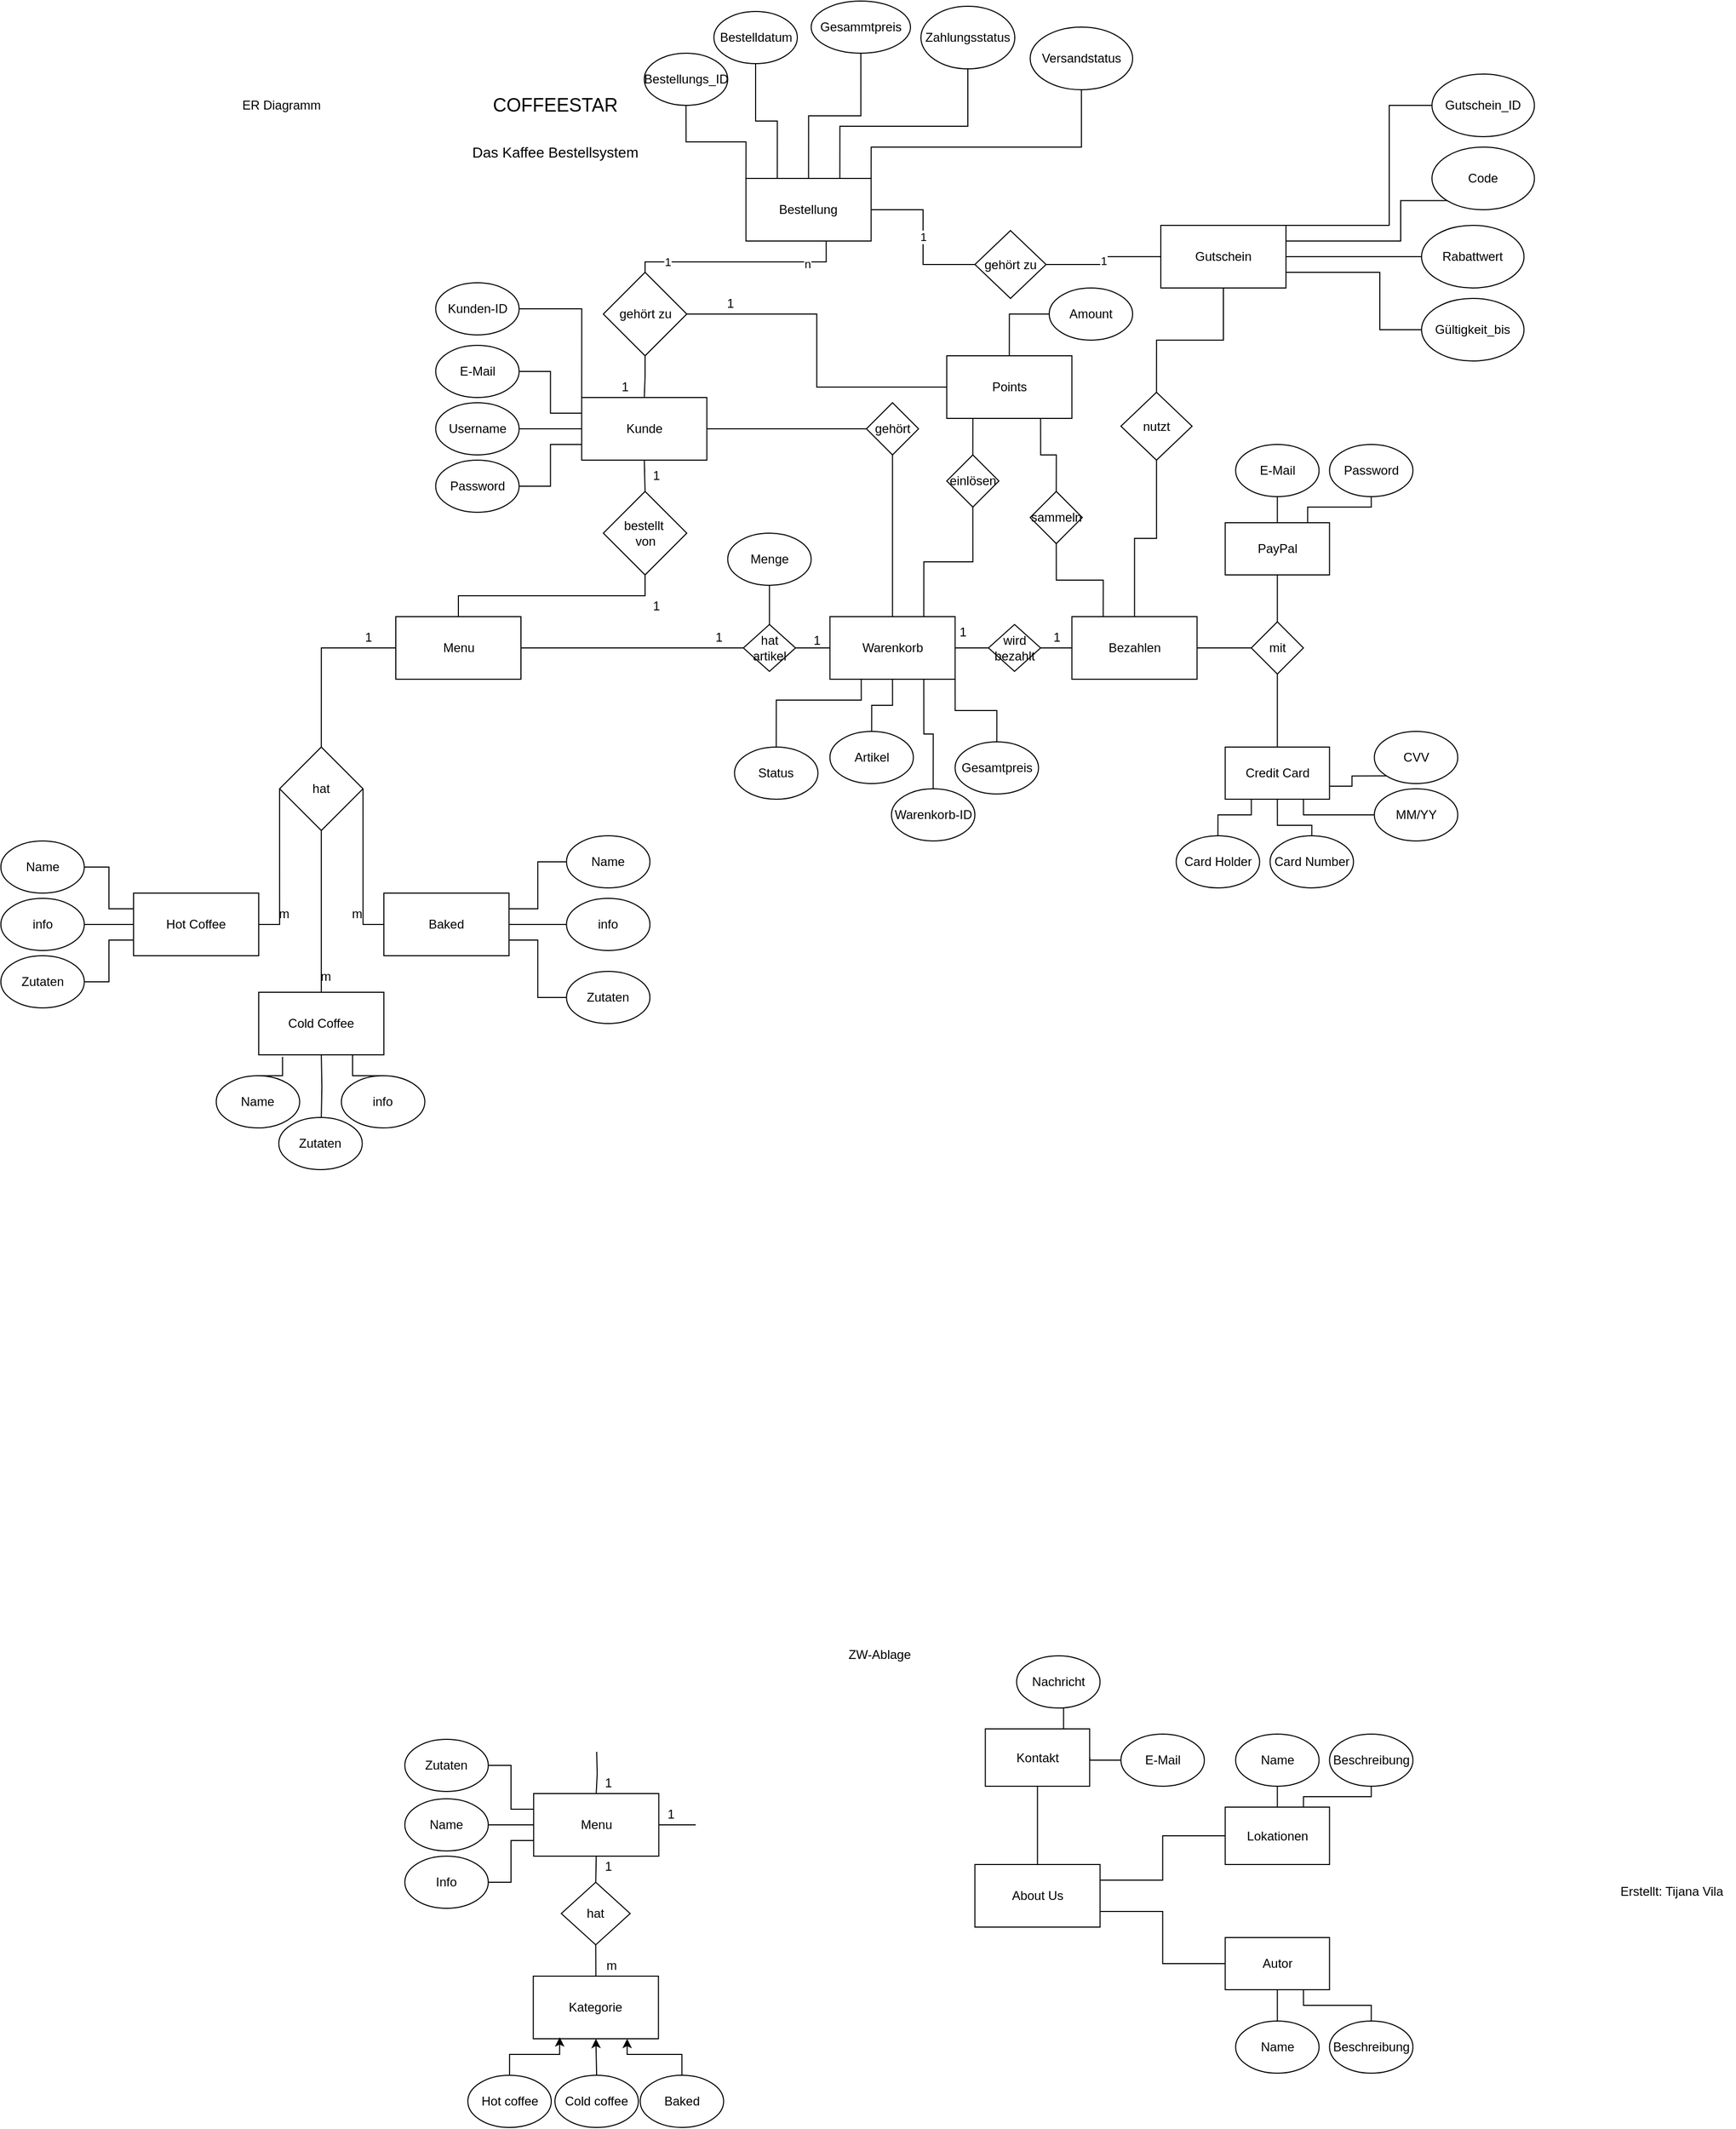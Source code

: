 <mxfile version="24.7.8">
  <diagram name="Seite-1" id="2KlpbFNLpPRCkA5q6hw1">
    <mxGraphModel dx="1461" dy="944" grid="1" gridSize="10" guides="1" tooltips="1" connect="1" arrows="1" fold="1" page="1" pageScale="1" pageWidth="827" pageHeight="1169" math="0" shadow="0">
      <root>
        <mxCell id="0" />
        <mxCell id="1" parent="0" />
        <mxCell id="XH3UUTxQaEEy5l26Y9SA-1" value="&lt;font style=&quot;font-size: 18px;&quot;&gt;COFFEESTAR&lt;/font&gt;" style="text;html=1;align=center;verticalAlign=middle;whiteSpace=wrap;rounded=0;" parent="1" vertex="1">
          <mxGeometry x="326.5" y="80" width="305" height="40" as="geometry" />
        </mxCell>
        <mxCell id="XH3UUTxQaEEy5l26Y9SA-2" value="&lt;font style=&quot;font-size: 14px;&quot;&gt;Das Kaffee Bestellsystem&lt;/font&gt;" style="text;html=1;align=center;verticalAlign=middle;whiteSpace=wrap;rounded=0;" parent="1" vertex="1">
          <mxGeometry x="322.75" y="130" width="312.5" height="30" as="geometry" />
        </mxCell>
        <mxCell id="XH3UUTxQaEEy5l26Y9SA-3" value="ER Diagramm" style="text;html=1;align=center;verticalAlign=middle;whiteSpace=wrap;rounded=0;" parent="1" vertex="1">
          <mxGeometry x="166.5" y="85" width="100" height="30" as="geometry" />
        </mxCell>
        <mxCell id="XH3UUTxQaEEy5l26Y9SA-23" style="edgeStyle=orthogonalEdgeStyle;rounded=0;orthogonalLoop=1;jettySize=auto;html=1;exitX=0.5;exitY=1;exitDx=0;exitDy=0;entryX=0.5;entryY=0;entryDx=0;entryDy=0;endArrow=none;endFill=0;" parent="1" source="XH3UUTxQaEEy5l26Y9SA-4" target="XH3UUTxQaEEy5l26Y9SA-22" edge="1">
          <mxGeometry relative="1" as="geometry" />
        </mxCell>
        <mxCell id="XH3UUTxQaEEy5l26Y9SA-105" style="edgeStyle=orthogonalEdgeStyle;rounded=0;orthogonalLoop=1;jettySize=auto;html=1;exitX=1;exitY=0.5;exitDx=0;exitDy=0;entryX=0;entryY=0.5;entryDx=0;entryDy=0;endArrow=none;endFill=0;" parent="1" source="XH3UUTxQaEEy5l26Y9SA-4" target="XH3UUTxQaEEy5l26Y9SA-104" edge="1">
          <mxGeometry relative="1" as="geometry" />
        </mxCell>
        <mxCell id="XH3UUTxQaEEy5l26Y9SA-4" value="Kunde" style="rounded=0;whiteSpace=wrap;html=1;" parent="1" vertex="1">
          <mxGeometry x="504.75" y="380" width="120" height="60" as="geometry" />
        </mxCell>
        <mxCell id="XH3UUTxQaEEy5l26Y9SA-100" style="edgeStyle=orthogonalEdgeStyle;rounded=0;orthogonalLoop=1;jettySize=auto;html=1;exitX=1;exitY=0.5;exitDx=0;exitDy=0;entryX=0;entryY=0.5;entryDx=0;entryDy=0;endArrow=none;endFill=0;" parent="1" source="XH3UUTxQaEEy5l26Y9SA-5" target="XH3UUTxQaEEy5l26Y9SA-99" edge="1">
          <mxGeometry relative="1" as="geometry" />
        </mxCell>
        <mxCell id="XH3UUTxQaEEy5l26Y9SA-106" style="edgeStyle=orthogonalEdgeStyle;rounded=0;orthogonalLoop=1;jettySize=auto;html=1;exitX=0.5;exitY=0;exitDx=0;exitDy=0;entryX=0.5;entryY=1;entryDx=0;entryDy=0;endArrow=none;endFill=0;" parent="1" source="XH3UUTxQaEEy5l26Y9SA-5" target="XH3UUTxQaEEy5l26Y9SA-104" edge="1">
          <mxGeometry relative="1" as="geometry" />
        </mxCell>
        <mxCell id="XH3UUTxQaEEy5l26Y9SA-5" value="Warenkorb" style="rounded=0;whiteSpace=wrap;html=1;" parent="1" vertex="1">
          <mxGeometry x="742.75" y="590" width="120" height="60" as="geometry" />
        </mxCell>
        <mxCell id="XH3UUTxQaEEy5l26Y9SA-149" style="edgeStyle=orthogonalEdgeStyle;rounded=0;orthogonalLoop=1;jettySize=auto;html=1;exitX=0.25;exitY=1;exitDx=0;exitDy=0;entryX=0.5;entryY=0;entryDx=0;entryDy=0;endArrow=none;endFill=0;" parent="1" source="XH3UUTxQaEEy5l26Y9SA-6" target="XH3UUTxQaEEy5l26Y9SA-147" edge="1">
          <mxGeometry relative="1" as="geometry" />
        </mxCell>
        <mxCell id="XH3UUTxQaEEy5l26Y9SA-150" style="edgeStyle=orthogonalEdgeStyle;rounded=0;orthogonalLoop=1;jettySize=auto;html=1;exitX=0.75;exitY=1;exitDx=0;exitDy=0;entryX=0.5;entryY=0;entryDx=0;entryDy=0;endArrow=none;endFill=0;" parent="1" source="XH3UUTxQaEEy5l26Y9SA-6" target="XH3UUTxQaEEy5l26Y9SA-148" edge="1">
          <mxGeometry relative="1" as="geometry" />
        </mxCell>
        <mxCell id="XH3UUTxQaEEy5l26Y9SA-6" value="Points" style="rounded=0;whiteSpace=wrap;html=1;" parent="1" vertex="1">
          <mxGeometry x="854.75" y="340" width="120" height="60" as="geometry" />
        </mxCell>
        <mxCell id="XH3UUTxQaEEy5l26Y9SA-11" style="edgeStyle=orthogonalEdgeStyle;rounded=0;orthogonalLoop=1;jettySize=auto;html=1;exitX=1;exitY=0.5;exitDx=0;exitDy=0;entryX=0;entryY=0.25;entryDx=0;entryDy=0;endArrow=none;endFill=0;" parent="1" source="XH3UUTxQaEEy5l26Y9SA-7" target="XH3UUTxQaEEy5l26Y9SA-4" edge="1">
          <mxGeometry relative="1" as="geometry" />
        </mxCell>
        <mxCell id="XH3UUTxQaEEy5l26Y9SA-7" value="E-Mail" style="ellipse;whiteSpace=wrap;html=1;" parent="1" vertex="1">
          <mxGeometry x="364.75" y="330" width="80" height="50" as="geometry" />
        </mxCell>
        <mxCell id="XH3UUTxQaEEy5l26Y9SA-12" style="edgeStyle=orthogonalEdgeStyle;rounded=0;orthogonalLoop=1;jettySize=auto;html=1;exitX=1;exitY=0.5;exitDx=0;exitDy=0;entryX=0;entryY=0.5;entryDx=0;entryDy=0;endArrow=none;endFill=0;" parent="1" source="XH3UUTxQaEEy5l26Y9SA-8" target="XH3UUTxQaEEy5l26Y9SA-4" edge="1">
          <mxGeometry relative="1" as="geometry" />
        </mxCell>
        <mxCell id="XH3UUTxQaEEy5l26Y9SA-8" value="Username" style="ellipse;whiteSpace=wrap;html=1;" parent="1" vertex="1">
          <mxGeometry x="364.75" y="385" width="80" height="50" as="geometry" />
        </mxCell>
        <mxCell id="XH3UUTxQaEEy5l26Y9SA-13" style="edgeStyle=orthogonalEdgeStyle;rounded=0;orthogonalLoop=1;jettySize=auto;html=1;exitX=1;exitY=0.5;exitDx=0;exitDy=0;entryX=0;entryY=0.75;entryDx=0;entryDy=0;endArrow=none;endFill=0;" parent="1" source="XH3UUTxQaEEy5l26Y9SA-9" target="XH3UUTxQaEEy5l26Y9SA-4" edge="1">
          <mxGeometry relative="1" as="geometry" />
        </mxCell>
        <mxCell id="XH3UUTxQaEEy5l26Y9SA-9" value="Password" style="ellipse;whiteSpace=wrap;html=1;" parent="1" vertex="1">
          <mxGeometry x="364.75" y="440" width="80" height="50" as="geometry" />
        </mxCell>
        <mxCell id="XH3UUTxQaEEy5l26Y9SA-97" style="edgeStyle=orthogonalEdgeStyle;rounded=0;orthogonalLoop=1;jettySize=auto;html=1;exitX=1;exitY=0.5;exitDx=0;exitDy=0;entryX=0;entryY=0.5;entryDx=0;entryDy=0;endArrow=none;endFill=0;" parent="1" source="XH3UUTxQaEEy5l26Y9SA-10" target="XH3UUTxQaEEy5l26Y9SA-96" edge="1">
          <mxGeometry relative="1" as="geometry" />
        </mxCell>
        <mxCell id="-KNjPJ27xpkFkXayZu1W-28" style="edgeStyle=orthogonalEdgeStyle;rounded=0;orthogonalLoop=1;jettySize=auto;html=1;exitX=0;exitY=0.5;exitDx=0;exitDy=0;entryX=0.5;entryY=0;entryDx=0;entryDy=0;endArrow=none;endFill=0;" parent="1" source="XH3UUTxQaEEy5l26Y9SA-10" target="XH3UUTxQaEEy5l26Y9SA-52" edge="1">
          <mxGeometry relative="1" as="geometry" />
        </mxCell>
        <mxCell id="XH3UUTxQaEEy5l26Y9SA-10" value="Menu" style="rounded=0;whiteSpace=wrap;html=1;" parent="1" vertex="1">
          <mxGeometry x="326.5" y="590" width="120" height="60" as="geometry" />
        </mxCell>
        <mxCell id="XH3UUTxQaEEy5l26Y9SA-14" style="edgeStyle=orthogonalEdgeStyle;rounded=0;orthogonalLoop=1;jettySize=auto;html=1;exitX=0.5;exitY=1;exitDx=0;exitDy=0;" parent="1" source="XH3UUTxQaEEy5l26Y9SA-7" target="XH3UUTxQaEEy5l26Y9SA-7" edge="1">
          <mxGeometry relative="1" as="geometry" />
        </mxCell>
        <mxCell id="XH3UUTxQaEEy5l26Y9SA-16" style="edgeStyle=orthogonalEdgeStyle;rounded=0;orthogonalLoop=1;jettySize=auto;html=1;entryX=0.5;entryY=0;entryDx=0;entryDy=0;exitX=0;exitY=0.5;exitDx=0;exitDy=0;endArrow=none;endFill=0;" parent="1" source="XH3UUTxQaEEy5l26Y9SA-15" target="XH3UUTxQaEEy5l26Y9SA-6" edge="1">
          <mxGeometry relative="1" as="geometry">
            <mxPoint x="1040" y="320" as="sourcePoint" />
          </mxGeometry>
        </mxCell>
        <mxCell id="XH3UUTxQaEEy5l26Y9SA-15" value="Amount" style="ellipse;whiteSpace=wrap;html=1;" parent="1" vertex="1">
          <mxGeometry x="953" y="275" width="80" height="50" as="geometry" />
        </mxCell>
        <mxCell id="XH3UUTxQaEEy5l26Y9SA-19" style="edgeStyle=orthogonalEdgeStyle;rounded=0;orthogonalLoop=1;jettySize=auto;html=1;exitX=1;exitY=0.5;exitDx=0;exitDy=0;entryX=0;entryY=0.5;entryDx=0;entryDy=0;endArrow=none;endFill=0;" parent="1" source="XH3UUTxQaEEy5l26Y9SA-17" target="XH3UUTxQaEEy5l26Y9SA-6" edge="1">
          <mxGeometry relative="1" as="geometry" />
        </mxCell>
        <mxCell id="XH3UUTxQaEEy5l26Y9SA-88" style="edgeStyle=orthogonalEdgeStyle;rounded=0;orthogonalLoop=1;jettySize=auto;html=1;exitX=0.5;exitY=1;exitDx=0;exitDy=0;entryX=0.5;entryY=0;entryDx=0;entryDy=0;endArrow=none;endFill=0;" parent="1" source="XH3UUTxQaEEy5l26Y9SA-17" target="XH3UUTxQaEEy5l26Y9SA-4" edge="1">
          <mxGeometry relative="1" as="geometry" />
        </mxCell>
        <mxCell id="XH3UUTxQaEEy5l26Y9SA-17" value="gehört zu" style="rhombus;whiteSpace=wrap;html=1;" parent="1" vertex="1">
          <mxGeometry x="525.5" y="260" width="80" height="80" as="geometry" />
        </mxCell>
        <mxCell id="XH3UUTxQaEEy5l26Y9SA-20" value="1" style="text;html=1;align=center;verticalAlign=middle;resizable=0;points=[];autosize=1;strokeColor=none;fillColor=none;" parent="1" vertex="1">
          <mxGeometry x="531.25" y="355" width="30" height="30" as="geometry" />
        </mxCell>
        <mxCell id="XH3UUTxQaEEy5l26Y9SA-21" value="1" style="text;html=1;align=center;verticalAlign=middle;resizable=0;points=[];autosize=1;strokeColor=none;fillColor=none;" parent="1" vertex="1">
          <mxGeometry x="632.25" y="275" width="30" height="30" as="geometry" />
        </mxCell>
        <mxCell id="XH3UUTxQaEEy5l26Y9SA-24" style="edgeStyle=orthogonalEdgeStyle;rounded=0;orthogonalLoop=1;jettySize=auto;html=1;exitX=0.5;exitY=1;exitDx=0;exitDy=0;entryX=0.5;entryY=0;entryDx=0;entryDy=0;endArrow=none;endFill=0;" parent="1" source="XH3UUTxQaEEy5l26Y9SA-22" target="XH3UUTxQaEEy5l26Y9SA-10" edge="1">
          <mxGeometry relative="1" as="geometry" />
        </mxCell>
        <mxCell id="XH3UUTxQaEEy5l26Y9SA-22" value="bestellt&amp;nbsp;&lt;div&gt;von&lt;/div&gt;" style="rhombus;whiteSpace=wrap;html=1;" parent="1" vertex="1">
          <mxGeometry x="525.5" y="470" width="80" height="80" as="geometry" />
        </mxCell>
        <mxCell id="XH3UUTxQaEEy5l26Y9SA-25" value="Hot Coffee" style="rounded=0;whiteSpace=wrap;html=1;" parent="1" vertex="1">
          <mxGeometry x="75.07" y="855" width="120" height="60" as="geometry" />
        </mxCell>
        <mxCell id="XH3UUTxQaEEy5l26Y9SA-26" value="Cold Coffee" style="rounded=0;whiteSpace=wrap;html=1;" parent="1" vertex="1">
          <mxGeometry x="195.07" y="950" width="120" height="60" as="geometry" />
        </mxCell>
        <mxCell id="XH3UUTxQaEEy5l26Y9SA-27" value="Baked" style="rounded=0;whiteSpace=wrap;html=1;" parent="1" vertex="1">
          <mxGeometry x="315.07" y="855" width="120" height="60" as="geometry" />
        </mxCell>
        <mxCell id="XH3UUTxQaEEy5l26Y9SA-44" style="edgeStyle=orthogonalEdgeStyle;rounded=0;orthogonalLoop=1;jettySize=auto;html=1;exitX=1;exitY=0.5;exitDx=0;exitDy=0;entryX=0;entryY=0.25;entryDx=0;entryDy=0;endArrow=none;endFill=0;" parent="1" source="XH3UUTxQaEEy5l26Y9SA-28" target="XH3UUTxQaEEy5l26Y9SA-25" edge="1">
          <mxGeometry relative="1" as="geometry" />
        </mxCell>
        <mxCell id="XH3UUTxQaEEy5l26Y9SA-28" value="Name" style="ellipse;whiteSpace=wrap;html=1;" parent="1" vertex="1">
          <mxGeometry x="-52.18" y="805" width="80" height="50" as="geometry" />
        </mxCell>
        <mxCell id="XH3UUTxQaEEy5l26Y9SA-29" value="Name" style="ellipse;whiteSpace=wrap;html=1;" parent="1" vertex="1">
          <mxGeometry x="154.32" y="1030" width="80" height="50" as="geometry" />
        </mxCell>
        <mxCell id="XH3UUTxQaEEy5l26Y9SA-49" style="edgeStyle=orthogonalEdgeStyle;rounded=0;orthogonalLoop=1;jettySize=auto;html=1;exitX=0;exitY=0.5;exitDx=0;exitDy=0;entryX=1;entryY=0.25;entryDx=0;entryDy=0;endArrow=none;endFill=0;" parent="1" source="XH3UUTxQaEEy5l26Y9SA-30" target="XH3UUTxQaEEy5l26Y9SA-27" edge="1">
          <mxGeometry relative="1" as="geometry" />
        </mxCell>
        <mxCell id="XH3UUTxQaEEy5l26Y9SA-30" value="Name" style="ellipse;whiteSpace=wrap;html=1;" parent="1" vertex="1">
          <mxGeometry x="490.17" y="800" width="80" height="50" as="geometry" />
        </mxCell>
        <mxCell id="XH3UUTxQaEEy5l26Y9SA-43" style="edgeStyle=orthogonalEdgeStyle;rounded=0;orthogonalLoop=1;jettySize=auto;html=1;exitX=1;exitY=0.5;exitDx=0;exitDy=0;entryX=0;entryY=0.5;entryDx=0;entryDy=0;endArrow=none;endFill=0;" parent="1" source="XH3UUTxQaEEy5l26Y9SA-31" target="XH3UUTxQaEEy5l26Y9SA-25" edge="1">
          <mxGeometry relative="1" as="geometry" />
        </mxCell>
        <mxCell id="XH3UUTxQaEEy5l26Y9SA-31" value="info" style="ellipse;whiteSpace=wrap;html=1;" parent="1" vertex="1">
          <mxGeometry x="-52.18" y="860" width="80" height="50" as="geometry" />
        </mxCell>
        <mxCell id="XH3UUTxQaEEy5l26Y9SA-47" style="edgeStyle=orthogonalEdgeStyle;rounded=0;orthogonalLoop=1;jettySize=auto;html=1;exitX=0.5;exitY=0;exitDx=0;exitDy=0;entryX=0.75;entryY=1;entryDx=0;entryDy=0;endArrow=none;endFill=0;" parent="1" source="XH3UUTxQaEEy5l26Y9SA-36" target="XH3UUTxQaEEy5l26Y9SA-26" edge="1">
          <mxGeometry relative="1" as="geometry" />
        </mxCell>
        <mxCell id="XH3UUTxQaEEy5l26Y9SA-36" value="info" style="ellipse;whiteSpace=wrap;html=1;" parent="1" vertex="1">
          <mxGeometry x="274.32" y="1030" width="80" height="50" as="geometry" />
        </mxCell>
        <mxCell id="XH3UUTxQaEEy5l26Y9SA-51" style="edgeStyle=orthogonalEdgeStyle;rounded=0;orthogonalLoop=1;jettySize=auto;html=1;exitX=0;exitY=0.5;exitDx=0;exitDy=0;entryX=1;entryY=0.5;entryDx=0;entryDy=0;endArrow=none;endFill=0;" parent="1" source="XH3UUTxQaEEy5l26Y9SA-37" target="XH3UUTxQaEEy5l26Y9SA-27" edge="1">
          <mxGeometry relative="1" as="geometry" />
        </mxCell>
        <mxCell id="XH3UUTxQaEEy5l26Y9SA-37" value="info" style="ellipse;whiteSpace=wrap;html=1;" parent="1" vertex="1">
          <mxGeometry x="490.17" y="860" width="80" height="50" as="geometry" />
        </mxCell>
        <mxCell id="XH3UUTxQaEEy5l26Y9SA-45" style="edgeStyle=orthogonalEdgeStyle;rounded=0;orthogonalLoop=1;jettySize=auto;html=1;exitX=1;exitY=0.5;exitDx=0;exitDy=0;entryX=0;entryY=0.75;entryDx=0;entryDy=0;endArrow=none;endFill=0;" parent="1" source="XH3UUTxQaEEy5l26Y9SA-38" target="XH3UUTxQaEEy5l26Y9SA-25" edge="1">
          <mxGeometry relative="1" as="geometry" />
        </mxCell>
        <mxCell id="XH3UUTxQaEEy5l26Y9SA-38" value="Zutaten" style="ellipse;whiteSpace=wrap;html=1;" parent="1" vertex="1">
          <mxGeometry x="-52.18" y="915" width="80" height="50" as="geometry" />
        </mxCell>
        <mxCell id="XH3UUTxQaEEy5l26Y9SA-46" style="edgeStyle=orthogonalEdgeStyle;rounded=0;orthogonalLoop=1;jettySize=auto;html=1;exitX=0.5;exitY=0;exitDx=0;exitDy=0;entryX=0.5;entryY=1;entryDx=0;entryDy=0;endArrow=none;endFill=0;" parent="1" target="XH3UUTxQaEEy5l26Y9SA-26" edge="1">
          <mxGeometry relative="1" as="geometry">
            <mxPoint x="255.07" y="1070" as="sourcePoint" />
          </mxGeometry>
        </mxCell>
        <mxCell id="XH3UUTxQaEEy5l26Y9SA-39" value="Zutaten" style="ellipse;whiteSpace=wrap;html=1;" parent="1" vertex="1">
          <mxGeometry x="214.32" y="1070" width="80" height="50" as="geometry" />
        </mxCell>
        <mxCell id="XH3UUTxQaEEy5l26Y9SA-50" style="edgeStyle=orthogonalEdgeStyle;rounded=0;orthogonalLoop=1;jettySize=auto;html=1;exitX=0;exitY=0.5;exitDx=0;exitDy=0;entryX=1;entryY=0.75;entryDx=0;entryDy=0;endArrow=none;endFill=0;" parent="1" source="XH3UUTxQaEEy5l26Y9SA-40" target="XH3UUTxQaEEy5l26Y9SA-27" edge="1">
          <mxGeometry relative="1" as="geometry" />
        </mxCell>
        <mxCell id="XH3UUTxQaEEy5l26Y9SA-40" value="Zutaten" style="ellipse;whiteSpace=wrap;html=1;" parent="1" vertex="1">
          <mxGeometry x="490.17" y="930" width="80" height="50" as="geometry" />
        </mxCell>
        <mxCell id="XH3UUTxQaEEy5l26Y9SA-41" value="Bezahlen" style="rounded=0;whiteSpace=wrap;html=1;" parent="1" vertex="1">
          <mxGeometry x="974.75" y="590" width="120" height="60" as="geometry" />
        </mxCell>
        <mxCell id="XH3UUTxQaEEy5l26Y9SA-48" style="edgeStyle=orthogonalEdgeStyle;rounded=0;orthogonalLoop=1;jettySize=auto;html=1;exitX=0.5;exitY=0;exitDx=0;exitDy=0;entryX=0.19;entryY=1.033;entryDx=0;entryDy=0;entryPerimeter=0;endArrow=none;endFill=0;" parent="1" source="XH3UUTxQaEEy5l26Y9SA-29" target="XH3UUTxQaEEy5l26Y9SA-26" edge="1">
          <mxGeometry relative="1" as="geometry" />
        </mxCell>
        <mxCell id="XH3UUTxQaEEy5l26Y9SA-54" style="edgeStyle=orthogonalEdgeStyle;rounded=0;orthogonalLoop=1;jettySize=auto;html=1;exitX=0;exitY=0.5;exitDx=0;exitDy=0;entryX=1;entryY=0.5;entryDx=0;entryDy=0;endArrow=none;endFill=0;" parent="1" source="XH3UUTxQaEEy5l26Y9SA-52" target="XH3UUTxQaEEy5l26Y9SA-25" edge="1">
          <mxGeometry relative="1" as="geometry">
            <Array as="points">
              <mxPoint x="214.99" y="885" />
            </Array>
          </mxGeometry>
        </mxCell>
        <mxCell id="XH3UUTxQaEEy5l26Y9SA-55" style="edgeStyle=orthogonalEdgeStyle;rounded=0;orthogonalLoop=1;jettySize=auto;html=1;exitX=0.5;exitY=1;exitDx=0;exitDy=0;entryX=0.5;entryY=0;entryDx=0;entryDy=0;endArrow=none;endFill=0;" parent="1" source="XH3UUTxQaEEy5l26Y9SA-52" target="XH3UUTxQaEEy5l26Y9SA-26" edge="1">
          <mxGeometry relative="1" as="geometry" />
        </mxCell>
        <mxCell id="XH3UUTxQaEEy5l26Y9SA-56" style="edgeStyle=orthogonalEdgeStyle;rounded=0;orthogonalLoop=1;jettySize=auto;html=1;exitX=1;exitY=0.5;exitDx=0;exitDy=0;entryX=0;entryY=0.5;entryDx=0;entryDy=0;endArrow=none;endFill=0;" parent="1" source="XH3UUTxQaEEy5l26Y9SA-52" target="XH3UUTxQaEEy5l26Y9SA-27" edge="1">
          <mxGeometry relative="1" as="geometry">
            <Array as="points">
              <mxPoint x="294.99" y="885" />
            </Array>
          </mxGeometry>
        </mxCell>
        <mxCell id="XH3UUTxQaEEy5l26Y9SA-52" value="hat" style="rhombus;whiteSpace=wrap;html=1;" parent="1" vertex="1">
          <mxGeometry x="215.07" y="715" width="80" height="80" as="geometry" />
        </mxCell>
        <mxCell id="XH3UUTxQaEEy5l26Y9SA-95" style="edgeStyle=orthogonalEdgeStyle;rounded=0;orthogonalLoop=1;jettySize=auto;html=1;exitX=0.5;exitY=0;exitDx=0;exitDy=0;entryX=0.5;entryY=1;entryDx=0;entryDy=0;endArrow=none;endFill=0;" parent="1" source="XH3UUTxQaEEy5l26Y9SA-67" target="XH3UUTxQaEEy5l26Y9SA-5" edge="1">
          <mxGeometry relative="1" as="geometry" />
        </mxCell>
        <mxCell id="XH3UUTxQaEEy5l26Y9SA-67" value="Artikel" style="ellipse;whiteSpace=wrap;html=1;" parent="1" vertex="1">
          <mxGeometry x="742.75" y="700" width="80" height="50" as="geometry" />
        </mxCell>
        <mxCell id="XH3UUTxQaEEy5l26Y9SA-94" style="edgeStyle=orthogonalEdgeStyle;rounded=0;orthogonalLoop=1;jettySize=auto;html=1;exitX=0.5;exitY=0;exitDx=0;exitDy=0;entryX=1;entryY=1;entryDx=0;entryDy=0;endArrow=none;endFill=0;" parent="1" source="XH3UUTxQaEEy5l26Y9SA-68" target="XH3UUTxQaEEy5l26Y9SA-5" edge="1">
          <mxGeometry relative="1" as="geometry" />
        </mxCell>
        <mxCell id="XH3UUTxQaEEy5l26Y9SA-68" value="Gesamtpreis" style="ellipse;whiteSpace=wrap;html=1;" parent="1" vertex="1">
          <mxGeometry x="862.75" y="710" width="80" height="50" as="geometry" />
        </mxCell>
        <mxCell id="XH3UUTxQaEEy5l26Y9SA-135" style="edgeStyle=orthogonalEdgeStyle;rounded=0;orthogonalLoop=1;jettySize=auto;html=1;exitX=0.5;exitY=1;exitDx=0;exitDy=0;entryX=0.5;entryY=0;entryDx=0;entryDy=0;endArrow=none;endFill=0;" parent="1" source="XH3UUTxQaEEy5l26Y9SA-69" target="XH3UUTxQaEEy5l26Y9SA-133" edge="1">
          <mxGeometry relative="1" as="geometry" />
        </mxCell>
        <mxCell id="XH3UUTxQaEEy5l26Y9SA-69" value="E-Mail" style="ellipse;whiteSpace=wrap;html=1;" parent="1" vertex="1">
          <mxGeometry x="1131.75" y="425" width="80" height="50" as="geometry" />
        </mxCell>
        <mxCell id="XH3UUTxQaEEy5l26Y9SA-70" value="Password&lt;span style=&quot;color: rgba(0, 0, 0, 0); font-family: monospace; font-size: 0px; text-align: start; text-wrap: nowrap;&quot;&gt;%3CmxGraphModel%3E%3Croot%3E%3CmxCell%20id%3D%220%22%2F%3E%3CmxCell%20id%3D%221%22%20parent%3D%220%22%2F%3E%3CmxCell%20id%3D%222%22%20value%3D%22E-Mail%22%20style%3D%22ellipse%3BwhiteSpace%3Dwrap%3Bhtml%3D1%3B%22%20vertex%3D%221%22%20parent%3D%221%22%3E%3CmxGeometry%20x%3D%22830%22%20y%3D%22650%22%20width%3D%2280%22%20height%3D%2250%22%20as%3D%22geometry%22%2F%3E%3C%2FmxCell%3E%3C%2Froot%3E%3C%2FmxGraphModel%3E&lt;/span&gt;" style="ellipse;whiteSpace=wrap;html=1;" parent="1" vertex="1">
          <mxGeometry x="1221.75" y="425" width="80" height="50" as="geometry" />
        </mxCell>
        <mxCell id="XH3UUTxQaEEy5l26Y9SA-140" style="edgeStyle=orthogonalEdgeStyle;rounded=0;orthogonalLoop=1;jettySize=auto;html=1;exitX=0.5;exitY=0;exitDx=0;exitDy=0;entryX=0.25;entryY=1;entryDx=0;entryDy=0;endArrow=none;endFill=0;" parent="1" source="XH3UUTxQaEEy5l26Y9SA-71" target="XH3UUTxQaEEy5l26Y9SA-134" edge="1">
          <mxGeometry relative="1" as="geometry" />
        </mxCell>
        <mxCell id="XH3UUTxQaEEy5l26Y9SA-71" value="Card Holder" style="ellipse;whiteSpace=wrap;html=1;" parent="1" vertex="1">
          <mxGeometry x="1074.75" y="800" width="80" height="50" as="geometry" />
        </mxCell>
        <mxCell id="XH3UUTxQaEEy5l26Y9SA-141" style="edgeStyle=orthogonalEdgeStyle;rounded=0;orthogonalLoop=1;jettySize=auto;html=1;exitX=0.5;exitY=0;exitDx=0;exitDy=0;entryX=0.5;entryY=1;entryDx=0;entryDy=0;endArrow=none;endFill=0;" parent="1" source="XH3UUTxQaEEy5l26Y9SA-72" target="XH3UUTxQaEEy5l26Y9SA-134" edge="1">
          <mxGeometry relative="1" as="geometry">
            <Array as="points">
              <mxPoint x="1204.75" y="790" />
              <mxPoint x="1171.75" y="790" />
            </Array>
          </mxGeometry>
        </mxCell>
        <mxCell id="XH3UUTxQaEEy5l26Y9SA-72" value="Card Number" style="ellipse;whiteSpace=wrap;html=1;" parent="1" vertex="1">
          <mxGeometry x="1164.75" y="800" width="80" height="50" as="geometry" />
        </mxCell>
        <mxCell id="XH3UUTxQaEEy5l26Y9SA-142" style="edgeStyle=orthogonalEdgeStyle;rounded=0;orthogonalLoop=1;jettySize=auto;html=1;exitX=0;exitY=0.5;exitDx=0;exitDy=0;entryX=0.75;entryY=1;entryDx=0;entryDy=0;endArrow=none;endFill=0;" parent="1" source="XH3UUTxQaEEy5l26Y9SA-73" target="XH3UUTxQaEEy5l26Y9SA-134" edge="1">
          <mxGeometry relative="1" as="geometry">
            <Array as="points">
              <mxPoint x="1196.75" y="780" />
            </Array>
          </mxGeometry>
        </mxCell>
        <mxCell id="XH3UUTxQaEEy5l26Y9SA-73" value="MM/YY" style="ellipse;whiteSpace=wrap;html=1;" parent="1" vertex="1">
          <mxGeometry x="1264.75" y="755" width="80" height="50" as="geometry" />
        </mxCell>
        <mxCell id="XH3UUTxQaEEy5l26Y9SA-143" style="edgeStyle=orthogonalEdgeStyle;rounded=0;orthogonalLoop=1;jettySize=auto;html=1;exitX=0;exitY=1;exitDx=0;exitDy=0;entryX=1;entryY=0.75;entryDx=0;entryDy=0;endArrow=none;endFill=0;" parent="1" source="XH3UUTxQaEEy5l26Y9SA-74" target="XH3UUTxQaEEy5l26Y9SA-134" edge="1">
          <mxGeometry relative="1" as="geometry" />
        </mxCell>
        <mxCell id="XH3UUTxQaEEy5l26Y9SA-74" value="CVV" style="ellipse;whiteSpace=wrap;html=1;" parent="1" vertex="1">
          <mxGeometry x="1264.75" y="700" width="80" height="50" as="geometry" />
        </mxCell>
        <mxCell id="XH3UUTxQaEEy5l26Y9SA-126" style="edgeStyle=orthogonalEdgeStyle;rounded=0;orthogonalLoop=1;jettySize=auto;html=1;exitX=1;exitY=0.25;exitDx=0;exitDy=0;entryX=0;entryY=0.5;entryDx=0;entryDy=0;endArrow=none;endFill=0;" parent="1" source="XH3UUTxQaEEy5l26Y9SA-75" target="XH3UUTxQaEEy5l26Y9SA-124" edge="1">
          <mxGeometry relative="1" as="geometry" />
        </mxCell>
        <mxCell id="XH3UUTxQaEEy5l26Y9SA-127" style="edgeStyle=orthogonalEdgeStyle;rounded=0;orthogonalLoop=1;jettySize=auto;html=1;exitX=1;exitY=0.75;exitDx=0;exitDy=0;entryX=0;entryY=0.5;entryDx=0;entryDy=0;endArrow=none;endFill=0;" parent="1" source="XH3UUTxQaEEy5l26Y9SA-75" target="XH3UUTxQaEEy5l26Y9SA-125" edge="1">
          <mxGeometry relative="1" as="geometry" />
        </mxCell>
        <mxCell id="XH3UUTxQaEEy5l26Y9SA-75" value="About Us" style="rounded=0;whiteSpace=wrap;html=1;" parent="1" vertex="1">
          <mxGeometry x="881.75" y="1786" width="120" height="60" as="geometry" />
        </mxCell>
        <mxCell id="XH3UUTxQaEEy5l26Y9SA-129" style="edgeStyle=orthogonalEdgeStyle;rounded=0;orthogonalLoop=1;jettySize=auto;html=1;exitX=0.5;exitY=1;exitDx=0;exitDy=0;entryX=0.75;entryY=0;entryDx=0;entryDy=0;endArrow=none;endFill=0;" parent="1" source="XH3UUTxQaEEy5l26Y9SA-76" target="XH3UUTxQaEEy5l26Y9SA-124" edge="1">
          <mxGeometry relative="1" as="geometry">
            <Array as="points">
              <mxPoint x="1261.75" y="1721" />
              <mxPoint x="1196.75" y="1721" />
            </Array>
          </mxGeometry>
        </mxCell>
        <mxCell id="XH3UUTxQaEEy5l26Y9SA-76" value="Beschreibung" style="ellipse;whiteSpace=wrap;html=1;" parent="1" vertex="1">
          <mxGeometry x="1221.75" y="1661" width="80" height="50" as="geometry" />
        </mxCell>
        <mxCell id="XH3UUTxQaEEy5l26Y9SA-128" style="edgeStyle=orthogonalEdgeStyle;rounded=0;orthogonalLoop=1;jettySize=auto;html=1;exitX=0.5;exitY=1;exitDx=0;exitDy=0;entryX=0.5;entryY=0;entryDx=0;entryDy=0;endArrow=none;endFill=0;" parent="1" source="XH3UUTxQaEEy5l26Y9SA-77" target="XH3UUTxQaEEy5l26Y9SA-124" edge="1">
          <mxGeometry relative="1" as="geometry" />
        </mxCell>
        <mxCell id="XH3UUTxQaEEy5l26Y9SA-77" value="Name" style="ellipse;whiteSpace=wrap;html=1;" parent="1" vertex="1">
          <mxGeometry x="1131.75" y="1661" width="80" height="50" as="geometry" />
        </mxCell>
        <mxCell id="XH3UUTxQaEEy5l26Y9SA-130" style="edgeStyle=orthogonalEdgeStyle;rounded=0;orthogonalLoop=1;jettySize=auto;html=1;exitX=0.5;exitY=0;exitDx=0;exitDy=0;entryX=0.5;entryY=1;entryDx=0;entryDy=0;endArrow=none;endFill=0;" parent="1" source="XH3UUTxQaEEy5l26Y9SA-82" target="XH3UUTxQaEEy5l26Y9SA-125" edge="1">
          <mxGeometry relative="1" as="geometry" />
        </mxCell>
        <mxCell id="XH3UUTxQaEEy5l26Y9SA-82" value="Name" style="ellipse;whiteSpace=wrap;html=1;" parent="1" vertex="1">
          <mxGeometry x="1131.75" y="1936" width="80" height="50" as="geometry" />
        </mxCell>
        <mxCell id="XH3UUTxQaEEy5l26Y9SA-131" style="edgeStyle=orthogonalEdgeStyle;rounded=0;orthogonalLoop=1;jettySize=auto;html=1;exitX=0.5;exitY=0;exitDx=0;exitDy=0;entryX=0.75;entryY=1;entryDx=0;entryDy=0;endArrow=none;endFill=0;" parent="1" source="XH3UUTxQaEEy5l26Y9SA-84" target="XH3UUTxQaEEy5l26Y9SA-125" edge="1">
          <mxGeometry relative="1" as="geometry">
            <Array as="points">
              <mxPoint x="1261.75" y="1921" />
              <mxPoint x="1196.75" y="1921" />
            </Array>
          </mxGeometry>
        </mxCell>
        <mxCell id="XH3UUTxQaEEy5l26Y9SA-84" value="Beschreibung" style="ellipse;whiteSpace=wrap;html=1;" parent="1" vertex="1">
          <mxGeometry x="1221.75" y="1936" width="80" height="50" as="geometry" />
        </mxCell>
        <mxCell id="XH3UUTxQaEEy5l26Y9SA-157" style="edgeStyle=orthogonalEdgeStyle;rounded=0;orthogonalLoop=1;jettySize=auto;html=1;exitX=0;exitY=0.5;exitDx=0;exitDy=0;entryX=1;entryY=0.5;entryDx=0;entryDy=0;endArrow=none;endFill=0;" parent="1" source="XH3UUTxQaEEy5l26Y9SA-86" target="XH3UUTxQaEEy5l26Y9SA-153" edge="1">
          <mxGeometry relative="1" as="geometry" />
        </mxCell>
        <mxCell id="XH3UUTxQaEEy5l26Y9SA-86" value="E-Mail" style="ellipse;whiteSpace=wrap;html=1;" parent="1" vertex="1">
          <mxGeometry x="1021.75" y="1661" width="80" height="50" as="geometry" />
        </mxCell>
        <mxCell id="XH3UUTxQaEEy5l26Y9SA-158" style="edgeStyle=orthogonalEdgeStyle;rounded=0;orthogonalLoop=1;jettySize=auto;html=1;exitX=0.5;exitY=1;exitDx=0;exitDy=0;entryX=0.75;entryY=0;entryDx=0;entryDy=0;endArrow=none;endFill=0;" parent="1" source="XH3UUTxQaEEy5l26Y9SA-87" target="XH3UUTxQaEEy5l26Y9SA-153" edge="1">
          <mxGeometry relative="1" as="geometry" />
        </mxCell>
        <mxCell id="XH3UUTxQaEEy5l26Y9SA-87" value="Nachricht" style="ellipse;whiteSpace=wrap;html=1;" parent="1" vertex="1">
          <mxGeometry x="921.75" y="1586" width="80" height="50" as="geometry" />
        </mxCell>
        <mxCell id="XH3UUTxQaEEy5l26Y9SA-98" style="edgeStyle=orthogonalEdgeStyle;rounded=0;orthogonalLoop=1;jettySize=auto;html=1;exitX=1;exitY=0.5;exitDx=0;exitDy=0;endArrow=none;endFill=0;" parent="1" source="XH3UUTxQaEEy5l26Y9SA-96" target="XH3UUTxQaEEy5l26Y9SA-5" edge="1">
          <mxGeometry relative="1" as="geometry" />
        </mxCell>
        <mxCell id="XH3UUTxQaEEy5l26Y9SA-103" style="edgeStyle=orthogonalEdgeStyle;rounded=0;orthogonalLoop=1;jettySize=auto;html=1;exitX=0.5;exitY=0;exitDx=0;exitDy=0;entryX=0.5;entryY=1;entryDx=0;entryDy=0;endArrow=none;endFill=0;" parent="1" source="XH3UUTxQaEEy5l26Y9SA-96" target="XH3UUTxQaEEy5l26Y9SA-102" edge="1">
          <mxGeometry relative="1" as="geometry" />
        </mxCell>
        <mxCell id="XH3UUTxQaEEy5l26Y9SA-96" value="hat artikel" style="rhombus;whiteSpace=wrap;html=1;" parent="1" vertex="1">
          <mxGeometry x="659.75" y="597.5" width="50" height="45" as="geometry" />
        </mxCell>
        <mxCell id="XH3UUTxQaEEy5l26Y9SA-101" style="edgeStyle=orthogonalEdgeStyle;rounded=0;orthogonalLoop=1;jettySize=auto;html=1;exitX=1;exitY=0.5;exitDx=0;exitDy=0;endArrow=none;endFill=0;" parent="1" source="XH3UUTxQaEEy5l26Y9SA-99" target="XH3UUTxQaEEy5l26Y9SA-41" edge="1">
          <mxGeometry relative="1" as="geometry" />
        </mxCell>
        <mxCell id="XH3UUTxQaEEy5l26Y9SA-99" value="wird bezahlt" style="rhombus;whiteSpace=wrap;html=1;" parent="1" vertex="1">
          <mxGeometry x="894.75" y="597.5" width="50" height="45" as="geometry" />
        </mxCell>
        <mxCell id="XH3UUTxQaEEy5l26Y9SA-102" value="Menge" style="ellipse;whiteSpace=wrap;html=1;" parent="1" vertex="1">
          <mxGeometry x="644.75" y="510" width="80" height="50" as="geometry" />
        </mxCell>
        <mxCell id="XH3UUTxQaEEy5l26Y9SA-104" value="gehört" style="rhombus;whiteSpace=wrap;html=1;" parent="1" vertex="1">
          <mxGeometry x="777.75" y="385" width="50" height="50" as="geometry" />
        </mxCell>
        <mxCell id="XH3UUTxQaEEy5l26Y9SA-116" value="1" style="text;html=1;align=center;verticalAlign=middle;resizable=0;points=[];autosize=1;strokeColor=none;fillColor=none;" parent="1" vertex="1">
          <mxGeometry x="561.25" y="440" width="30" height="30" as="geometry" />
        </mxCell>
        <mxCell id="XH3UUTxQaEEy5l26Y9SA-117" value="1" style="text;html=1;align=center;verticalAlign=middle;resizable=0;points=[];autosize=1;strokeColor=none;fillColor=none;" parent="1" vertex="1">
          <mxGeometry x="561.25" y="565" width="30" height="30" as="geometry" />
        </mxCell>
        <mxCell id="XH3UUTxQaEEy5l26Y9SA-120" value="1" style="text;html=1;align=center;verticalAlign=middle;resizable=0;points=[];autosize=1;strokeColor=none;fillColor=none;" parent="1" vertex="1">
          <mxGeometry x="621.25" y="595" width="30" height="30" as="geometry" />
        </mxCell>
        <mxCell id="XH3UUTxQaEEy5l26Y9SA-121" value="1" style="text;html=1;align=center;verticalAlign=middle;resizable=0;points=[];autosize=1;strokeColor=none;fillColor=none;" parent="1" vertex="1">
          <mxGeometry x="714.75" y="597.5" width="30" height="30" as="geometry" />
        </mxCell>
        <mxCell id="XH3UUTxQaEEy5l26Y9SA-122" value="1" style="text;html=1;align=center;verticalAlign=middle;resizable=0;points=[];autosize=1;strokeColor=none;fillColor=none;" parent="1" vertex="1">
          <mxGeometry x="854.75" y="590" width="30" height="30" as="geometry" />
        </mxCell>
        <mxCell id="XH3UUTxQaEEy5l26Y9SA-123" value="1" style="text;html=1;align=center;verticalAlign=middle;resizable=0;points=[];autosize=1;strokeColor=none;fillColor=none;" parent="1" vertex="1">
          <mxGeometry x="944.75" y="595" width="30" height="30" as="geometry" />
        </mxCell>
        <mxCell id="XH3UUTxQaEEy5l26Y9SA-124" value="Lokationen" style="rounded=0;whiteSpace=wrap;html=1;" parent="1" vertex="1">
          <mxGeometry x="1121.75" y="1731" width="100" height="55" as="geometry" />
        </mxCell>
        <mxCell id="XH3UUTxQaEEy5l26Y9SA-125" value="Autor" style="rounded=0;whiteSpace=wrap;html=1;" parent="1" vertex="1">
          <mxGeometry x="1121.75" y="1856" width="100" height="50" as="geometry" />
        </mxCell>
        <mxCell id="XH3UUTxQaEEy5l26Y9SA-160" style="edgeStyle=orthogonalEdgeStyle;rounded=0;orthogonalLoop=1;jettySize=auto;html=1;exitX=0.5;exitY=1;exitDx=0;exitDy=0;entryX=0.5;entryY=0;entryDx=0;entryDy=0;endArrow=none;endFill=0;" parent="1" source="XH3UUTxQaEEy5l26Y9SA-133" target="XH3UUTxQaEEy5l26Y9SA-159" edge="1">
          <mxGeometry relative="1" as="geometry" />
        </mxCell>
        <mxCell id="XH3UUTxQaEEy5l26Y9SA-133" value="PayPal" style="rounded=0;whiteSpace=wrap;html=1;" parent="1" vertex="1">
          <mxGeometry x="1121.75" y="500" width="100" height="50" as="geometry" />
        </mxCell>
        <mxCell id="XH3UUTxQaEEy5l26Y9SA-134" value="Credit Card" style="rounded=0;whiteSpace=wrap;html=1;" parent="1" vertex="1">
          <mxGeometry x="1121.75" y="715" width="100" height="50" as="geometry" />
        </mxCell>
        <mxCell id="XH3UUTxQaEEy5l26Y9SA-137" style="edgeStyle=orthogonalEdgeStyle;rounded=0;orthogonalLoop=1;jettySize=auto;html=1;exitX=0.5;exitY=1;exitDx=0;exitDy=0;entryX=0.79;entryY=0.006;entryDx=0;entryDy=0;entryPerimeter=0;endArrow=none;endFill=0;" parent="1" source="XH3UUTxQaEEy5l26Y9SA-70" target="XH3UUTxQaEEy5l26Y9SA-133" edge="1">
          <mxGeometry relative="1" as="geometry">
            <Array as="points">
              <mxPoint x="1261.75" y="485" />
              <mxPoint x="1200.75" y="485" />
            </Array>
          </mxGeometry>
        </mxCell>
        <mxCell id="XH3UUTxQaEEy5l26Y9SA-151" style="edgeStyle=orthogonalEdgeStyle;rounded=0;orthogonalLoop=1;jettySize=auto;html=1;exitX=0.5;exitY=1;exitDx=0;exitDy=0;entryX=0.75;entryY=0;entryDx=0;entryDy=0;endArrow=none;endFill=0;" parent="1" source="XH3UUTxQaEEy5l26Y9SA-147" target="XH3UUTxQaEEy5l26Y9SA-5" edge="1">
          <mxGeometry relative="1" as="geometry" />
        </mxCell>
        <mxCell id="XH3UUTxQaEEy5l26Y9SA-147" value="einlösen" style="rhombus;whiteSpace=wrap;html=1;" parent="1" vertex="1">
          <mxGeometry x="854.75" y="435" width="50" height="50" as="geometry" />
        </mxCell>
        <mxCell id="XH3UUTxQaEEy5l26Y9SA-152" style="edgeStyle=orthogonalEdgeStyle;rounded=0;orthogonalLoop=1;jettySize=auto;html=1;exitX=0.5;exitY=1;exitDx=0;exitDy=0;entryX=0.25;entryY=0;entryDx=0;entryDy=0;endArrow=none;endFill=0;" parent="1" source="XH3UUTxQaEEy5l26Y9SA-148" target="XH3UUTxQaEEy5l26Y9SA-41" edge="1">
          <mxGeometry relative="1" as="geometry" />
        </mxCell>
        <mxCell id="XH3UUTxQaEEy5l26Y9SA-148" value="sammeln" style="rhombus;whiteSpace=wrap;html=1;" parent="1" vertex="1">
          <mxGeometry x="934.75" y="470" width="50" height="50" as="geometry" />
        </mxCell>
        <mxCell id="XH3UUTxQaEEy5l26Y9SA-164" style="edgeStyle=orthogonalEdgeStyle;rounded=0;orthogonalLoop=1;jettySize=auto;html=1;exitX=0.5;exitY=1;exitDx=0;exitDy=0;entryX=0.5;entryY=0;entryDx=0;entryDy=0;endArrow=none;endFill=0;" parent="1" source="XH3UUTxQaEEy5l26Y9SA-153" target="XH3UUTxQaEEy5l26Y9SA-75" edge="1">
          <mxGeometry relative="1" as="geometry" />
        </mxCell>
        <mxCell id="XH3UUTxQaEEy5l26Y9SA-153" value="Kontakt" style="rounded=0;whiteSpace=wrap;html=1;" parent="1" vertex="1">
          <mxGeometry x="891.75" y="1656" width="100" height="55" as="geometry" />
        </mxCell>
        <mxCell id="XH3UUTxQaEEy5l26Y9SA-161" style="edgeStyle=orthogonalEdgeStyle;rounded=0;orthogonalLoop=1;jettySize=auto;html=1;exitX=0.5;exitY=1;exitDx=0;exitDy=0;entryX=0.5;entryY=0;entryDx=0;entryDy=0;endArrow=none;endFill=0;" parent="1" source="XH3UUTxQaEEy5l26Y9SA-159" target="XH3UUTxQaEEy5l26Y9SA-134" edge="1">
          <mxGeometry relative="1" as="geometry" />
        </mxCell>
        <mxCell id="XH3UUTxQaEEy5l26Y9SA-162" style="edgeStyle=orthogonalEdgeStyle;rounded=0;orthogonalLoop=1;jettySize=auto;html=1;exitX=0;exitY=0.5;exitDx=0;exitDy=0;entryX=1;entryY=0.5;entryDx=0;entryDy=0;endArrow=none;endFill=0;" parent="1" source="XH3UUTxQaEEy5l26Y9SA-159" target="XH3UUTxQaEEy5l26Y9SA-41" edge="1">
          <mxGeometry relative="1" as="geometry" />
        </mxCell>
        <mxCell id="XH3UUTxQaEEy5l26Y9SA-159" value="mit" style="rhombus;whiteSpace=wrap;html=1;" parent="1" vertex="1">
          <mxGeometry x="1146.75" y="595" width="50" height="50" as="geometry" />
        </mxCell>
        <mxCell id="XH3UUTxQaEEy5l26Y9SA-163" value="Erstellt: Tijana Vila" style="text;html=1;align=center;verticalAlign=middle;whiteSpace=wrap;rounded=0;" parent="1" vertex="1">
          <mxGeometry x="1490" y="1797" width="120" height="30" as="geometry" />
        </mxCell>
        <mxCell id="9SOidc7Ke-BDmNTZPrXt-1" value="ZW-Ablage" style="text;html=1;align=center;verticalAlign=middle;resizable=0;points=[];autosize=1;strokeColor=none;fillColor=none;" parent="1" vertex="1">
          <mxGeometry x="750.0" y="1570" width="80" height="30" as="geometry" />
        </mxCell>
        <mxCell id="-KNjPJ27xpkFkXayZu1W-3" style="edgeStyle=orthogonalEdgeStyle;rounded=0;orthogonalLoop=1;jettySize=auto;html=1;exitX=1;exitY=0.5;exitDx=0;exitDy=0;entryX=0;entryY=0.5;entryDx=0;entryDy=0;endArrow=none;endFill=0;" parent="1" source="-KNjPJ27xpkFkXayZu1W-5" edge="1">
          <mxGeometry relative="1" as="geometry">
            <mxPoint x="614.09" y="1748" as="targetPoint" />
          </mxGeometry>
        </mxCell>
        <mxCell id="-KNjPJ27xpkFkXayZu1W-4" style="edgeStyle=orthogonalEdgeStyle;rounded=0;orthogonalLoop=1;jettySize=auto;html=1;exitX=0.5;exitY=1;exitDx=0;exitDy=0;entryX=0.5;entryY=0;entryDx=0;entryDy=0;endArrow=none;endFill=0;" parent="1" source="-KNjPJ27xpkFkXayZu1W-27" target="-KNjPJ27xpkFkXayZu1W-15" edge="1">
          <mxGeometry relative="1" as="geometry" />
        </mxCell>
        <mxCell id="-KNjPJ27xpkFkXayZu1W-5" value="Menu" style="rounded=0;whiteSpace=wrap;html=1;" parent="1" vertex="1">
          <mxGeometry x="458.67" y="1718" width="120" height="60" as="geometry" />
        </mxCell>
        <mxCell id="-KNjPJ27xpkFkXayZu1W-6" style="edgeStyle=orthogonalEdgeStyle;rounded=0;orthogonalLoop=1;jettySize=auto;html=1;exitX=0.5;exitY=1;exitDx=0;exitDy=0;entryX=0.5;entryY=0;entryDx=0;entryDy=0;endArrow=none;endFill=0;" parent="1" target="-KNjPJ27xpkFkXayZu1W-5" edge="1">
          <mxGeometry relative="1" as="geometry">
            <mxPoint x="519.09" y="1678" as="sourcePoint" />
          </mxGeometry>
        </mxCell>
        <mxCell id="-KNjPJ27xpkFkXayZu1W-7" style="edgeStyle=orthogonalEdgeStyle;rounded=0;orthogonalLoop=1;jettySize=auto;html=1;exitX=1;exitY=0.5;exitDx=0;exitDy=0;entryX=0;entryY=0.5;entryDx=0;entryDy=0;endArrow=none;endFill=0;" parent="1" source="-KNjPJ27xpkFkXayZu1W-8" target="-KNjPJ27xpkFkXayZu1W-5" edge="1">
          <mxGeometry relative="1" as="geometry" />
        </mxCell>
        <mxCell id="-KNjPJ27xpkFkXayZu1W-8" value="Name" style="ellipse;whiteSpace=wrap;html=1;" parent="1" vertex="1">
          <mxGeometry x="335.17" y="1723" width="80" height="50" as="geometry" />
        </mxCell>
        <mxCell id="-KNjPJ27xpkFkXayZu1W-9" style="edgeStyle=orthogonalEdgeStyle;rounded=0;orthogonalLoop=1;jettySize=auto;html=1;exitX=1;exitY=0.5;exitDx=0;exitDy=0;entryX=0;entryY=0.75;entryDx=0;entryDy=0;endArrow=none;endFill=0;" parent="1" source="-KNjPJ27xpkFkXayZu1W-10" target="-KNjPJ27xpkFkXayZu1W-5" edge="1">
          <mxGeometry relative="1" as="geometry" />
        </mxCell>
        <mxCell id="-KNjPJ27xpkFkXayZu1W-10" value="Info" style="ellipse;whiteSpace=wrap;html=1;" parent="1" vertex="1">
          <mxGeometry x="335.17" y="1778" width="80" height="50" as="geometry" />
        </mxCell>
        <mxCell id="-KNjPJ27xpkFkXayZu1W-11" style="edgeStyle=orthogonalEdgeStyle;rounded=0;orthogonalLoop=1;jettySize=auto;html=1;exitX=1;exitY=0.5;exitDx=0;exitDy=0;entryX=0;entryY=0.25;entryDx=0;entryDy=0;endArrow=none;endFill=0;" parent="1" source="-KNjPJ27xpkFkXayZu1W-12" target="-KNjPJ27xpkFkXayZu1W-5" edge="1">
          <mxGeometry relative="1" as="geometry" />
        </mxCell>
        <mxCell id="-KNjPJ27xpkFkXayZu1W-12" value="Zutaten" style="ellipse;whiteSpace=wrap;html=1;" parent="1" vertex="1">
          <mxGeometry x="335.17" y="1666" width="80" height="50" as="geometry" />
        </mxCell>
        <mxCell id="-KNjPJ27xpkFkXayZu1W-13" style="edgeStyle=orthogonalEdgeStyle;rounded=0;orthogonalLoop=1;jettySize=auto;html=1;exitX=0.5;exitY=1;exitDx=0;exitDy=0;" parent="1" source="-KNjPJ27xpkFkXayZu1W-10" target="-KNjPJ27xpkFkXayZu1W-10" edge="1">
          <mxGeometry relative="1" as="geometry" />
        </mxCell>
        <mxCell id="-KNjPJ27xpkFkXayZu1W-15" value="Kategorie" style="rounded=0;whiteSpace=wrap;html=1;" parent="1" vertex="1">
          <mxGeometry x="458.32" y="1893" width="120" height="60" as="geometry" />
        </mxCell>
        <mxCell id="-KNjPJ27xpkFkXayZu1W-16" value="Hot coffee" style="ellipse;whiteSpace=wrap;html=1;" parent="1" vertex="1">
          <mxGeometry x="395.57" y="1988" width="80" height="50" as="geometry" />
        </mxCell>
        <mxCell id="-KNjPJ27xpkFkXayZu1W-17" style="edgeStyle=orthogonalEdgeStyle;rounded=0;orthogonalLoop=1;jettySize=auto;html=1;exitX=0.5;exitY=0;exitDx=0;exitDy=0;entryX=0.5;entryY=1;entryDx=0;entryDy=0;" parent="1" source="-KNjPJ27xpkFkXayZu1W-18" target="-KNjPJ27xpkFkXayZu1W-15" edge="1">
          <mxGeometry relative="1" as="geometry" />
        </mxCell>
        <mxCell id="-KNjPJ27xpkFkXayZu1W-18" value="Cold coffee" style="ellipse;whiteSpace=wrap;html=1;" parent="1" vertex="1">
          <mxGeometry x="479.07" y="1988" width="80" height="50" as="geometry" />
        </mxCell>
        <mxCell id="-KNjPJ27xpkFkXayZu1W-19" style="edgeStyle=orthogonalEdgeStyle;rounded=0;orthogonalLoop=1;jettySize=auto;html=1;exitX=0.5;exitY=0;exitDx=0;exitDy=0;entryX=0.75;entryY=1;entryDx=0;entryDy=0;" parent="1" source="-KNjPJ27xpkFkXayZu1W-20" target="-KNjPJ27xpkFkXayZu1W-15" edge="1">
          <mxGeometry relative="1" as="geometry" />
        </mxCell>
        <mxCell id="-KNjPJ27xpkFkXayZu1W-20" value="Baked" style="ellipse;whiteSpace=wrap;html=1;" parent="1" vertex="1">
          <mxGeometry x="560.82" y="1988" width="80" height="50" as="geometry" />
        </mxCell>
        <mxCell id="-KNjPJ27xpkFkXayZu1W-21" style="edgeStyle=orthogonalEdgeStyle;rounded=0;orthogonalLoop=1;jettySize=auto;html=1;exitX=0.5;exitY=0;exitDx=0;exitDy=0;entryX=0.211;entryY=0.975;entryDx=0;entryDy=0;entryPerimeter=0;" parent="1" source="-KNjPJ27xpkFkXayZu1W-16" target="-KNjPJ27xpkFkXayZu1W-15" edge="1">
          <mxGeometry relative="1" as="geometry" />
        </mxCell>
        <mxCell id="-KNjPJ27xpkFkXayZu1W-22" value="1" style="text;html=1;align=center;verticalAlign=middle;resizable=0;points=[];autosize=1;strokeColor=none;fillColor=none;" parent="1" vertex="1">
          <mxGeometry x="515.17" y="1693" width="30" height="30" as="geometry" />
        </mxCell>
        <mxCell id="-KNjPJ27xpkFkXayZu1W-23" value="1" style="text;html=1;align=center;verticalAlign=middle;resizable=0;points=[];autosize=1;strokeColor=none;fillColor=none;" parent="1" vertex="1">
          <mxGeometry x="515.17" y="1773" width="30" height="30" as="geometry" />
        </mxCell>
        <mxCell id="-KNjPJ27xpkFkXayZu1W-24" value="m" style="text;html=1;align=center;verticalAlign=middle;resizable=0;points=[];autosize=1;strokeColor=none;fillColor=none;" parent="1" vertex="1">
          <mxGeometry x="518.12" y="1868" width="30" height="30" as="geometry" />
        </mxCell>
        <mxCell id="-KNjPJ27xpkFkXayZu1W-25" value="1" style="text;html=1;align=center;verticalAlign=middle;resizable=0;points=[];autosize=1;strokeColor=none;fillColor=none;" parent="1" vertex="1">
          <mxGeometry x="575.17" y="1723" width="30" height="30" as="geometry" />
        </mxCell>
        <mxCell id="-KNjPJ27xpkFkXayZu1W-26" value="" style="edgeStyle=orthogonalEdgeStyle;rounded=0;orthogonalLoop=1;jettySize=auto;html=1;exitX=0.5;exitY=1;exitDx=0;exitDy=0;entryX=0.5;entryY=0;entryDx=0;entryDy=0;endArrow=none;endFill=0;" parent="1" source="-KNjPJ27xpkFkXayZu1W-5" target="-KNjPJ27xpkFkXayZu1W-27" edge="1">
          <mxGeometry relative="1" as="geometry">
            <mxPoint x="519.09" y="1778" as="sourcePoint" />
            <mxPoint x="519.09" y="1953" as="targetPoint" />
          </mxGeometry>
        </mxCell>
        <mxCell id="-KNjPJ27xpkFkXayZu1W-27" value="hat" style="rhombus;whiteSpace=wrap;html=1;" parent="1" vertex="1">
          <mxGeometry x="485.17" y="1803" width="66.05" height="60" as="geometry" />
        </mxCell>
        <mxCell id="-KNjPJ27xpkFkXayZu1W-29" value="1" style="text;html=1;align=center;verticalAlign=middle;resizable=0;points=[];autosize=1;strokeColor=none;fillColor=none;" parent="1" vertex="1">
          <mxGeometry x="285.07" y="595" width="30" height="30" as="geometry" />
        </mxCell>
        <mxCell id="-KNjPJ27xpkFkXayZu1W-30" value="m" style="text;html=1;align=center;verticalAlign=middle;resizable=0;points=[];autosize=1;strokeColor=none;fillColor=none;" parent="1" vertex="1">
          <mxGeometry x="204.32" y="860" width="30" height="30" as="geometry" />
        </mxCell>
        <mxCell id="-KNjPJ27xpkFkXayZu1W-31" value="m" style="text;html=1;align=center;verticalAlign=middle;resizable=0;points=[];autosize=1;strokeColor=none;fillColor=none;" parent="1" vertex="1">
          <mxGeometry x="274.32" y="860" width="30" height="30" as="geometry" />
        </mxCell>
        <mxCell id="-KNjPJ27xpkFkXayZu1W-32" value="m" style="text;html=1;align=center;verticalAlign=middle;resizable=0;points=[];autosize=1;strokeColor=none;fillColor=none;" parent="1" vertex="1">
          <mxGeometry x="244.32" y="920" width="30" height="30" as="geometry" />
        </mxCell>
        <mxCell id="HH9d9inTsnntt5zvh3G9-3" style="edgeStyle=orthogonalEdgeStyle;rounded=0;orthogonalLoop=1;jettySize=auto;html=1;exitX=1;exitY=0.5;exitDx=0;exitDy=0;entryX=0;entryY=0;entryDx=0;entryDy=0;endArrow=none;endFill=0;" parent="1" source="HH9d9inTsnntt5zvh3G9-2" target="XH3UUTxQaEEy5l26Y9SA-4" edge="1">
          <mxGeometry relative="1" as="geometry" />
        </mxCell>
        <mxCell id="HH9d9inTsnntt5zvh3G9-2" value="Kunden-ID" style="ellipse;whiteSpace=wrap;html=1;" parent="1" vertex="1">
          <mxGeometry x="364.75" y="270" width="80" height="50" as="geometry" />
        </mxCell>
        <mxCell id="HH9d9inTsnntt5zvh3G9-5" style="edgeStyle=orthogonalEdgeStyle;rounded=0;orthogonalLoop=1;jettySize=auto;html=1;exitX=0.5;exitY=0;exitDx=0;exitDy=0;entryX=0.75;entryY=1;entryDx=0;entryDy=0;endArrow=none;endFill=0;" parent="1" source="HH9d9inTsnntt5zvh3G9-4" target="XH3UUTxQaEEy5l26Y9SA-5" edge="1">
          <mxGeometry relative="1" as="geometry" />
        </mxCell>
        <mxCell id="HH9d9inTsnntt5zvh3G9-4" value="Warenkorb-ID" style="ellipse;whiteSpace=wrap;html=1;" parent="1" vertex="1">
          <mxGeometry x="801.75" y="755" width="80" height="50" as="geometry" />
        </mxCell>
        <mxCell id="LUAE3a4kJKixPscp09pc-18" value="1" style="edgeStyle=orthogonalEdgeStyle;rounded=0;orthogonalLoop=1;jettySize=auto;html=1;exitX=1;exitY=0.5;exitDx=0;exitDy=0;entryX=0;entryY=0.5;entryDx=0;entryDy=0;endArrow=none;endFill=0;" parent="1" source="LUAE3a4kJKixPscp09pc-1" target="LUAE3a4kJKixPscp09pc-17" edge="1">
          <mxGeometry relative="1" as="geometry" />
        </mxCell>
        <mxCell id="LUAE3a4kJKixPscp09pc-1" value="Bestellung" style="rounded=0;whiteSpace=wrap;html=1;" parent="1" vertex="1">
          <mxGeometry x="662.25" y="170" width="120" height="60" as="geometry" />
        </mxCell>
        <mxCell id="LUAE3a4kJKixPscp09pc-9" style="edgeStyle=orthogonalEdgeStyle;rounded=0;orthogonalLoop=1;jettySize=auto;html=1;exitX=0.5;exitY=1;exitDx=0;exitDy=0;entryX=0.25;entryY=0;entryDx=0;entryDy=0;endArrow=none;endFill=0;" parent="1" source="LUAE3a4kJKixPscp09pc-2" target="LUAE3a4kJKixPscp09pc-1" edge="1">
          <mxGeometry relative="1" as="geometry" />
        </mxCell>
        <mxCell id="LUAE3a4kJKixPscp09pc-2" value="&lt;span style=&quot;text-align: left;&quot;&gt;Bestelldatum&lt;/span&gt;" style="ellipse;whiteSpace=wrap;html=1;" parent="1" vertex="1">
          <mxGeometry x="631.5" y="10" width="80" height="50" as="geometry" />
        </mxCell>
        <mxCell id="LUAE3a4kJKixPscp09pc-11" style="edgeStyle=orthogonalEdgeStyle;rounded=0;orthogonalLoop=1;jettySize=auto;html=1;exitX=0.5;exitY=1;exitDx=0;exitDy=0;endArrow=none;endFill=0;entryX=0.5;entryY=0;entryDx=0;entryDy=0;" parent="1" source="LUAE3a4kJKixPscp09pc-3" edge="1" target="LUAE3a4kJKixPscp09pc-1">
          <mxGeometry relative="1" as="geometry">
            <mxPoint x="790" y="190" as="targetPoint" />
          </mxGeometry>
        </mxCell>
        <mxCell id="LUAE3a4kJKixPscp09pc-3" value="&lt;span style=&quot;text-align: left;&quot;&gt;Gesammtpreis&lt;/span&gt;" style="ellipse;whiteSpace=wrap;html=1;" parent="1" vertex="1">
          <mxGeometry x="724.75" width="95.25" height="50" as="geometry" />
        </mxCell>
        <mxCell id="LUAE3a4kJKixPscp09pc-8" style="edgeStyle=orthogonalEdgeStyle;rounded=0;orthogonalLoop=1;jettySize=auto;html=1;exitX=0.5;exitY=1;exitDx=0;exitDy=0;entryX=0;entryY=0;entryDx=0;entryDy=0;endArrow=none;endFill=0;" parent="1" source="LUAE3a4kJKixPscp09pc-4" target="LUAE3a4kJKixPscp09pc-1" edge="1">
          <mxGeometry relative="1" as="geometry">
            <mxPoint x="740" y="160" as="targetPoint" />
          </mxGeometry>
        </mxCell>
        <mxCell id="LUAE3a4kJKixPscp09pc-4" value="&lt;span style=&quot;text-align: left;&quot;&gt;Bestellungs_ID&lt;/span&gt;" style="ellipse;whiteSpace=wrap;html=1;" parent="1" vertex="1">
          <mxGeometry x="564.75" y="50" width="80" height="50" as="geometry" />
        </mxCell>
        <mxCell id="LUAE3a4kJKixPscp09pc-12" style="edgeStyle=orthogonalEdgeStyle;rounded=0;orthogonalLoop=1;jettySize=auto;html=1;exitX=0.5;exitY=1;exitDx=0;exitDy=0;endArrow=none;endFill=0;entryX=1;entryY=0;entryDx=0;entryDy=0;" parent="1" source="LUAE3a4kJKixPscp09pc-5" edge="1" target="LUAE3a4kJKixPscp09pc-1">
          <mxGeometry relative="1" as="geometry">
            <mxPoint x="790" y="200" as="targetPoint" />
            <Array as="points">
              <mxPoint x="984" y="140" />
              <mxPoint x="782" y="140" />
            </Array>
          </mxGeometry>
        </mxCell>
        <mxCell id="LUAE3a4kJKixPscp09pc-5" value="&lt;span style=&quot;text-align: left;&quot;&gt;Versandstatus&lt;/span&gt;" style="ellipse;whiteSpace=wrap;html=1;" parent="1" vertex="1">
          <mxGeometry x="934.75" y="25" width="98.25" height="60" as="geometry" />
        </mxCell>
        <mxCell id="LUAE3a4kJKixPscp09pc-10" style="edgeStyle=orthogonalEdgeStyle;rounded=0;orthogonalLoop=1;jettySize=auto;html=1;exitX=0.5;exitY=1;exitDx=0;exitDy=0;entryX=0.75;entryY=0;entryDx=0;entryDy=0;endArrow=none;endFill=0;" parent="1" source="LUAE3a4kJKixPscp09pc-6" target="LUAE3a4kJKixPscp09pc-1" edge="1">
          <mxGeometry relative="1" as="geometry">
            <Array as="points">
              <mxPoint x="875" y="120" />
              <mxPoint x="752" y="120" />
            </Array>
          </mxGeometry>
        </mxCell>
        <mxCell id="LUAE3a4kJKixPscp09pc-6" value="&lt;span style=&quot;text-align: left;&quot;&gt;Zahlungsstatus&lt;/span&gt;" style="ellipse;whiteSpace=wrap;html=1;" parent="1" vertex="1">
          <mxGeometry x="830" y="5" width="90" height="60" as="geometry" />
        </mxCell>
        <mxCell id="LUAE3a4kJKixPscp09pc-7" value="1" style="edgeStyle=orthogonalEdgeStyle;rounded=0;orthogonalLoop=1;jettySize=auto;html=1;exitX=0.5;exitY=0;exitDx=0;exitDy=0;entryX=0.641;entryY=1;entryDx=0;entryDy=0;endArrow=none;endFill=0;entryPerimeter=0;" parent="1" source="XH3UUTxQaEEy5l26Y9SA-17" target="LUAE3a4kJKixPscp09pc-1" edge="1">
          <mxGeometry x="-0.691" relative="1" as="geometry">
            <mxPoint x="573" y="230" as="sourcePoint" />
            <mxPoint x="827.25" y="230" as="targetPoint" />
            <Array as="points">
              <mxPoint x="565" y="250" />
              <mxPoint x="739" y="250" />
            </Array>
            <mxPoint as="offset" />
          </mxGeometry>
        </mxCell>
        <mxCell id="LUAE3a4kJKixPscp09pc-13" value="n" style="edgeLabel;html=1;align=center;verticalAlign=middle;resizable=0;points=[];" parent="LUAE3a4kJKixPscp09pc-7" vertex="1" connectable="0">
          <mxGeometry x="0.614" y="-2" relative="1" as="geometry">
            <mxPoint x="1" as="offset" />
          </mxGeometry>
        </mxCell>
        <mxCell id="LUAE3a4kJKixPscp09pc-15" style="edgeStyle=orthogonalEdgeStyle;rounded=0;orthogonalLoop=1;jettySize=auto;html=1;exitX=0.5;exitY=0;exitDx=0;exitDy=0;endArrow=none;endFill=0;entryX=0.25;entryY=1;entryDx=0;entryDy=0;" parent="1" source="LUAE3a4kJKixPscp09pc-14" edge="1" target="XH3UUTxQaEEy5l26Y9SA-5">
          <mxGeometry relative="1" as="geometry">
            <mxPoint x="740" y="650" as="targetPoint" />
            <Array as="points">
              <mxPoint x="691" y="670" />
              <mxPoint x="773" y="670" />
            </Array>
          </mxGeometry>
        </mxCell>
        <mxCell id="LUAE3a4kJKixPscp09pc-14" value="Status" style="ellipse;whiteSpace=wrap;html=1;" parent="1" vertex="1">
          <mxGeometry x="651.25" y="715" width="80" height="50" as="geometry" />
        </mxCell>
        <mxCell id="LUAE3a4kJKixPscp09pc-29" style="edgeStyle=orthogonalEdgeStyle;rounded=0;orthogonalLoop=1;jettySize=auto;html=1;exitX=0.5;exitY=1;exitDx=0;exitDy=0;entryX=0.5;entryY=0;entryDx=0;entryDy=0;endArrow=none;endFill=0;" parent="1" source="LUAE3a4kJKixPscp09pc-16" target="LUAE3a4kJKixPscp09pc-28" edge="1">
          <mxGeometry relative="1" as="geometry" />
        </mxCell>
        <mxCell id="LUAE3a4kJKixPscp09pc-16" value="Gutschein" style="rounded=0;whiteSpace=wrap;html=1;" parent="1" vertex="1">
          <mxGeometry x="1060" y="215" width="120" height="60" as="geometry" />
        </mxCell>
        <mxCell id="LUAE3a4kJKixPscp09pc-19" value="1" style="edgeStyle=orthogonalEdgeStyle;rounded=0;orthogonalLoop=1;jettySize=auto;html=1;endArrow=none;endFill=0;" parent="1" source="LUAE3a4kJKixPscp09pc-17" target="LUAE3a4kJKixPscp09pc-16" edge="1">
          <mxGeometry relative="1" as="geometry" />
        </mxCell>
        <mxCell id="LUAE3a4kJKixPscp09pc-17" value="gehört zu" style="rhombus;whiteSpace=wrap;html=1;" parent="1" vertex="1">
          <mxGeometry x="881.75" y="220" width="68.25" height="65" as="geometry" />
        </mxCell>
        <mxCell id="LUAE3a4kJKixPscp09pc-24" style="edgeStyle=orthogonalEdgeStyle;rounded=0;orthogonalLoop=1;jettySize=auto;html=1;exitX=0;exitY=0.5;exitDx=0;exitDy=0;entryX=1;entryY=0;entryDx=0;entryDy=0;endArrow=none;endFill=0;" parent="1" source="LUAE3a4kJKixPscp09pc-20" target="LUAE3a4kJKixPscp09pc-16" edge="1">
          <mxGeometry relative="1" as="geometry">
            <Array as="points">
              <mxPoint x="1279" y="100" />
              <mxPoint x="1279" y="215" />
            </Array>
          </mxGeometry>
        </mxCell>
        <mxCell id="LUAE3a4kJKixPscp09pc-20" value="&lt;span style=&quot;text-align: left;&quot;&gt;Gutschein_ID&lt;/span&gt;" style="ellipse;whiteSpace=wrap;html=1;" parent="1" vertex="1">
          <mxGeometry x="1320" y="70" width="98.25" height="60" as="geometry" />
        </mxCell>
        <mxCell id="LUAE3a4kJKixPscp09pc-25" style="edgeStyle=orthogonalEdgeStyle;rounded=0;orthogonalLoop=1;jettySize=auto;html=1;exitX=0;exitY=1;exitDx=0;exitDy=0;entryX=1;entryY=0.25;entryDx=0;entryDy=0;endArrow=none;endFill=0;" parent="1" source="LUAE3a4kJKixPscp09pc-21" edge="1" target="LUAE3a4kJKixPscp09pc-16">
          <mxGeometry relative="1" as="geometry">
            <mxPoint x="1180" y="220" as="targetPoint" />
            <Array as="points">
              <mxPoint x="1290" y="191" />
              <mxPoint x="1290" y="230" />
            </Array>
          </mxGeometry>
        </mxCell>
        <mxCell id="LUAE3a4kJKixPscp09pc-21" value="&lt;span style=&quot;text-align: left;&quot;&gt;Code&lt;/span&gt;" style="ellipse;whiteSpace=wrap;html=1;" parent="1" vertex="1">
          <mxGeometry x="1320" y="140" width="98.25" height="60" as="geometry" />
        </mxCell>
        <mxCell id="LUAE3a4kJKixPscp09pc-26" style="edgeStyle=orthogonalEdgeStyle;rounded=0;orthogonalLoop=1;jettySize=auto;html=1;exitX=0;exitY=0.5;exitDx=0;exitDy=0;entryX=1;entryY=0.5;entryDx=0;entryDy=0;endArrow=none;endFill=0;" parent="1" source="LUAE3a4kJKixPscp09pc-22" edge="1" target="LUAE3a4kJKixPscp09pc-16">
          <mxGeometry relative="1" as="geometry">
            <mxPoint x="1180" y="250" as="targetPoint" />
            <Array as="points">
              <mxPoint x="1280" y="245" />
              <mxPoint x="1280" y="245" />
            </Array>
          </mxGeometry>
        </mxCell>
        <mxCell id="LUAE3a4kJKixPscp09pc-22" value="&lt;span style=&quot;text-align: left;&quot;&gt;Rabattwert&lt;/span&gt;" style="ellipse;whiteSpace=wrap;html=1;" parent="1" vertex="1">
          <mxGeometry x="1310" y="215" width="98.25" height="60" as="geometry" />
        </mxCell>
        <mxCell id="LUAE3a4kJKixPscp09pc-27" style="edgeStyle=orthogonalEdgeStyle;rounded=0;orthogonalLoop=1;jettySize=auto;html=1;exitX=0;exitY=0.5;exitDx=0;exitDy=0;entryX=1;entryY=0.75;entryDx=0;entryDy=0;endArrow=none;endFill=0;" parent="1" source="LUAE3a4kJKixPscp09pc-23" target="LUAE3a4kJKixPscp09pc-16" edge="1">
          <mxGeometry relative="1" as="geometry">
            <Array as="points">
              <mxPoint x="1270" y="315" />
              <mxPoint x="1270" y="260" />
            </Array>
          </mxGeometry>
        </mxCell>
        <mxCell id="LUAE3a4kJKixPscp09pc-23" value="&lt;span style=&quot;text-align: left;&quot;&gt;Gültigkeit_bis&lt;/span&gt;" style="ellipse;whiteSpace=wrap;html=1;" parent="1" vertex="1">
          <mxGeometry x="1310" y="285" width="98.25" height="60" as="geometry" />
        </mxCell>
        <mxCell id="LUAE3a4kJKixPscp09pc-30" style="edgeStyle=orthogonalEdgeStyle;rounded=0;orthogonalLoop=1;jettySize=auto;html=1;exitX=0.5;exitY=1;exitDx=0;exitDy=0;endArrow=none;endFill=0;" parent="1" source="LUAE3a4kJKixPscp09pc-28" target="XH3UUTxQaEEy5l26Y9SA-41" edge="1">
          <mxGeometry relative="1" as="geometry" />
        </mxCell>
        <mxCell id="LUAE3a4kJKixPscp09pc-28" value="nutzt" style="rhombus;whiteSpace=wrap;html=1;" parent="1" vertex="1">
          <mxGeometry x="1021.75" y="375" width="68.25" height="65" as="geometry" />
        </mxCell>
      </root>
    </mxGraphModel>
  </diagram>
</mxfile>
